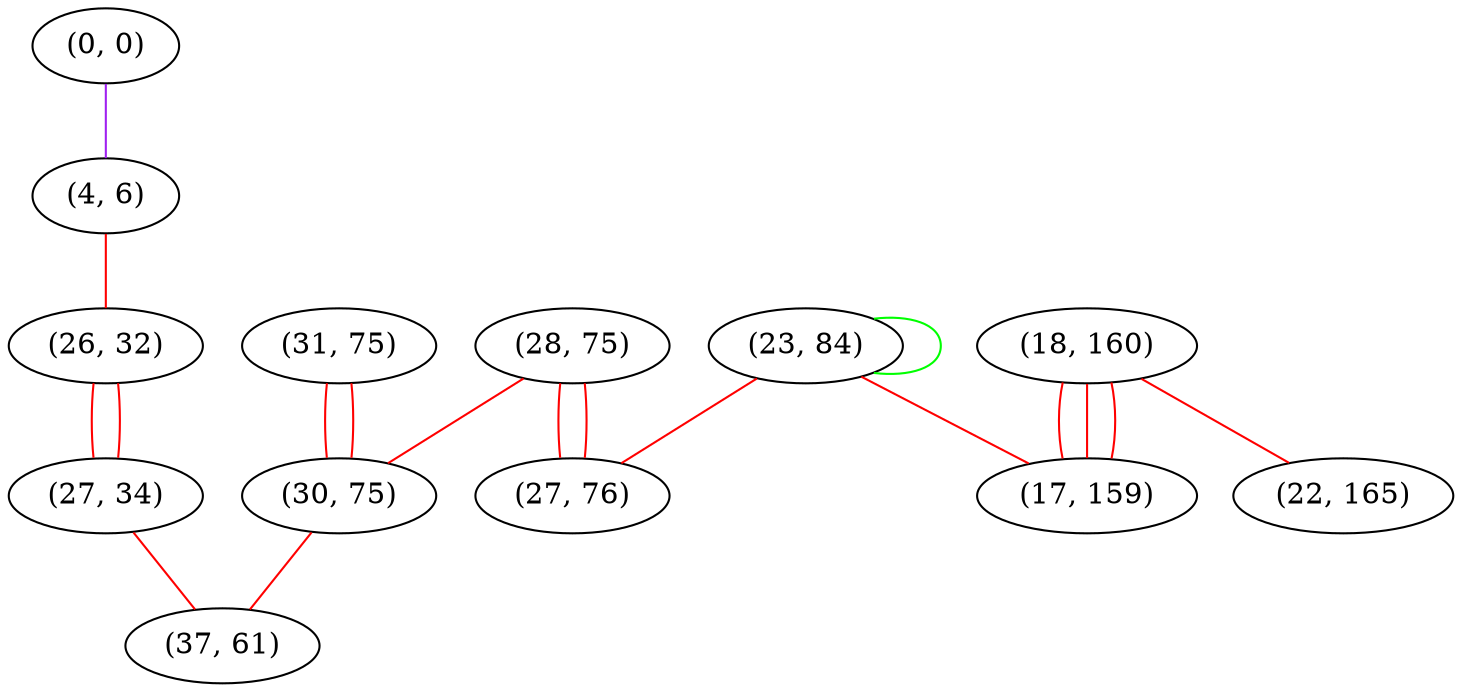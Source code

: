 graph "" {
"(31, 75)";
"(0, 0)";
"(4, 6)";
"(28, 75)";
"(18, 160)";
"(26, 32)";
"(23, 84)";
"(27, 76)";
"(22, 165)";
"(17, 159)";
"(30, 75)";
"(27, 34)";
"(37, 61)";
"(31, 75)" -- "(30, 75)"  [color=red, key=0, weight=1];
"(31, 75)" -- "(30, 75)"  [color=red, key=1, weight=1];
"(0, 0)" -- "(4, 6)"  [color=purple, key=0, weight=4];
"(4, 6)" -- "(26, 32)"  [color=red, key=0, weight=1];
"(28, 75)" -- "(30, 75)"  [color=red, key=0, weight=1];
"(28, 75)" -- "(27, 76)"  [color=red, key=0, weight=1];
"(28, 75)" -- "(27, 76)"  [color=red, key=1, weight=1];
"(18, 160)" -- "(22, 165)"  [color=red, key=0, weight=1];
"(18, 160)" -- "(17, 159)"  [color=red, key=0, weight=1];
"(18, 160)" -- "(17, 159)"  [color=red, key=1, weight=1];
"(18, 160)" -- "(17, 159)"  [color=red, key=2, weight=1];
"(26, 32)" -- "(27, 34)"  [color=red, key=0, weight=1];
"(26, 32)" -- "(27, 34)"  [color=red, key=1, weight=1];
"(23, 84)" -- "(23, 84)"  [color=green, key=0, weight=2];
"(23, 84)" -- "(27, 76)"  [color=red, key=0, weight=1];
"(23, 84)" -- "(17, 159)"  [color=red, key=0, weight=1];
"(30, 75)" -- "(37, 61)"  [color=red, key=0, weight=1];
"(27, 34)" -- "(37, 61)"  [color=red, key=0, weight=1];
}
